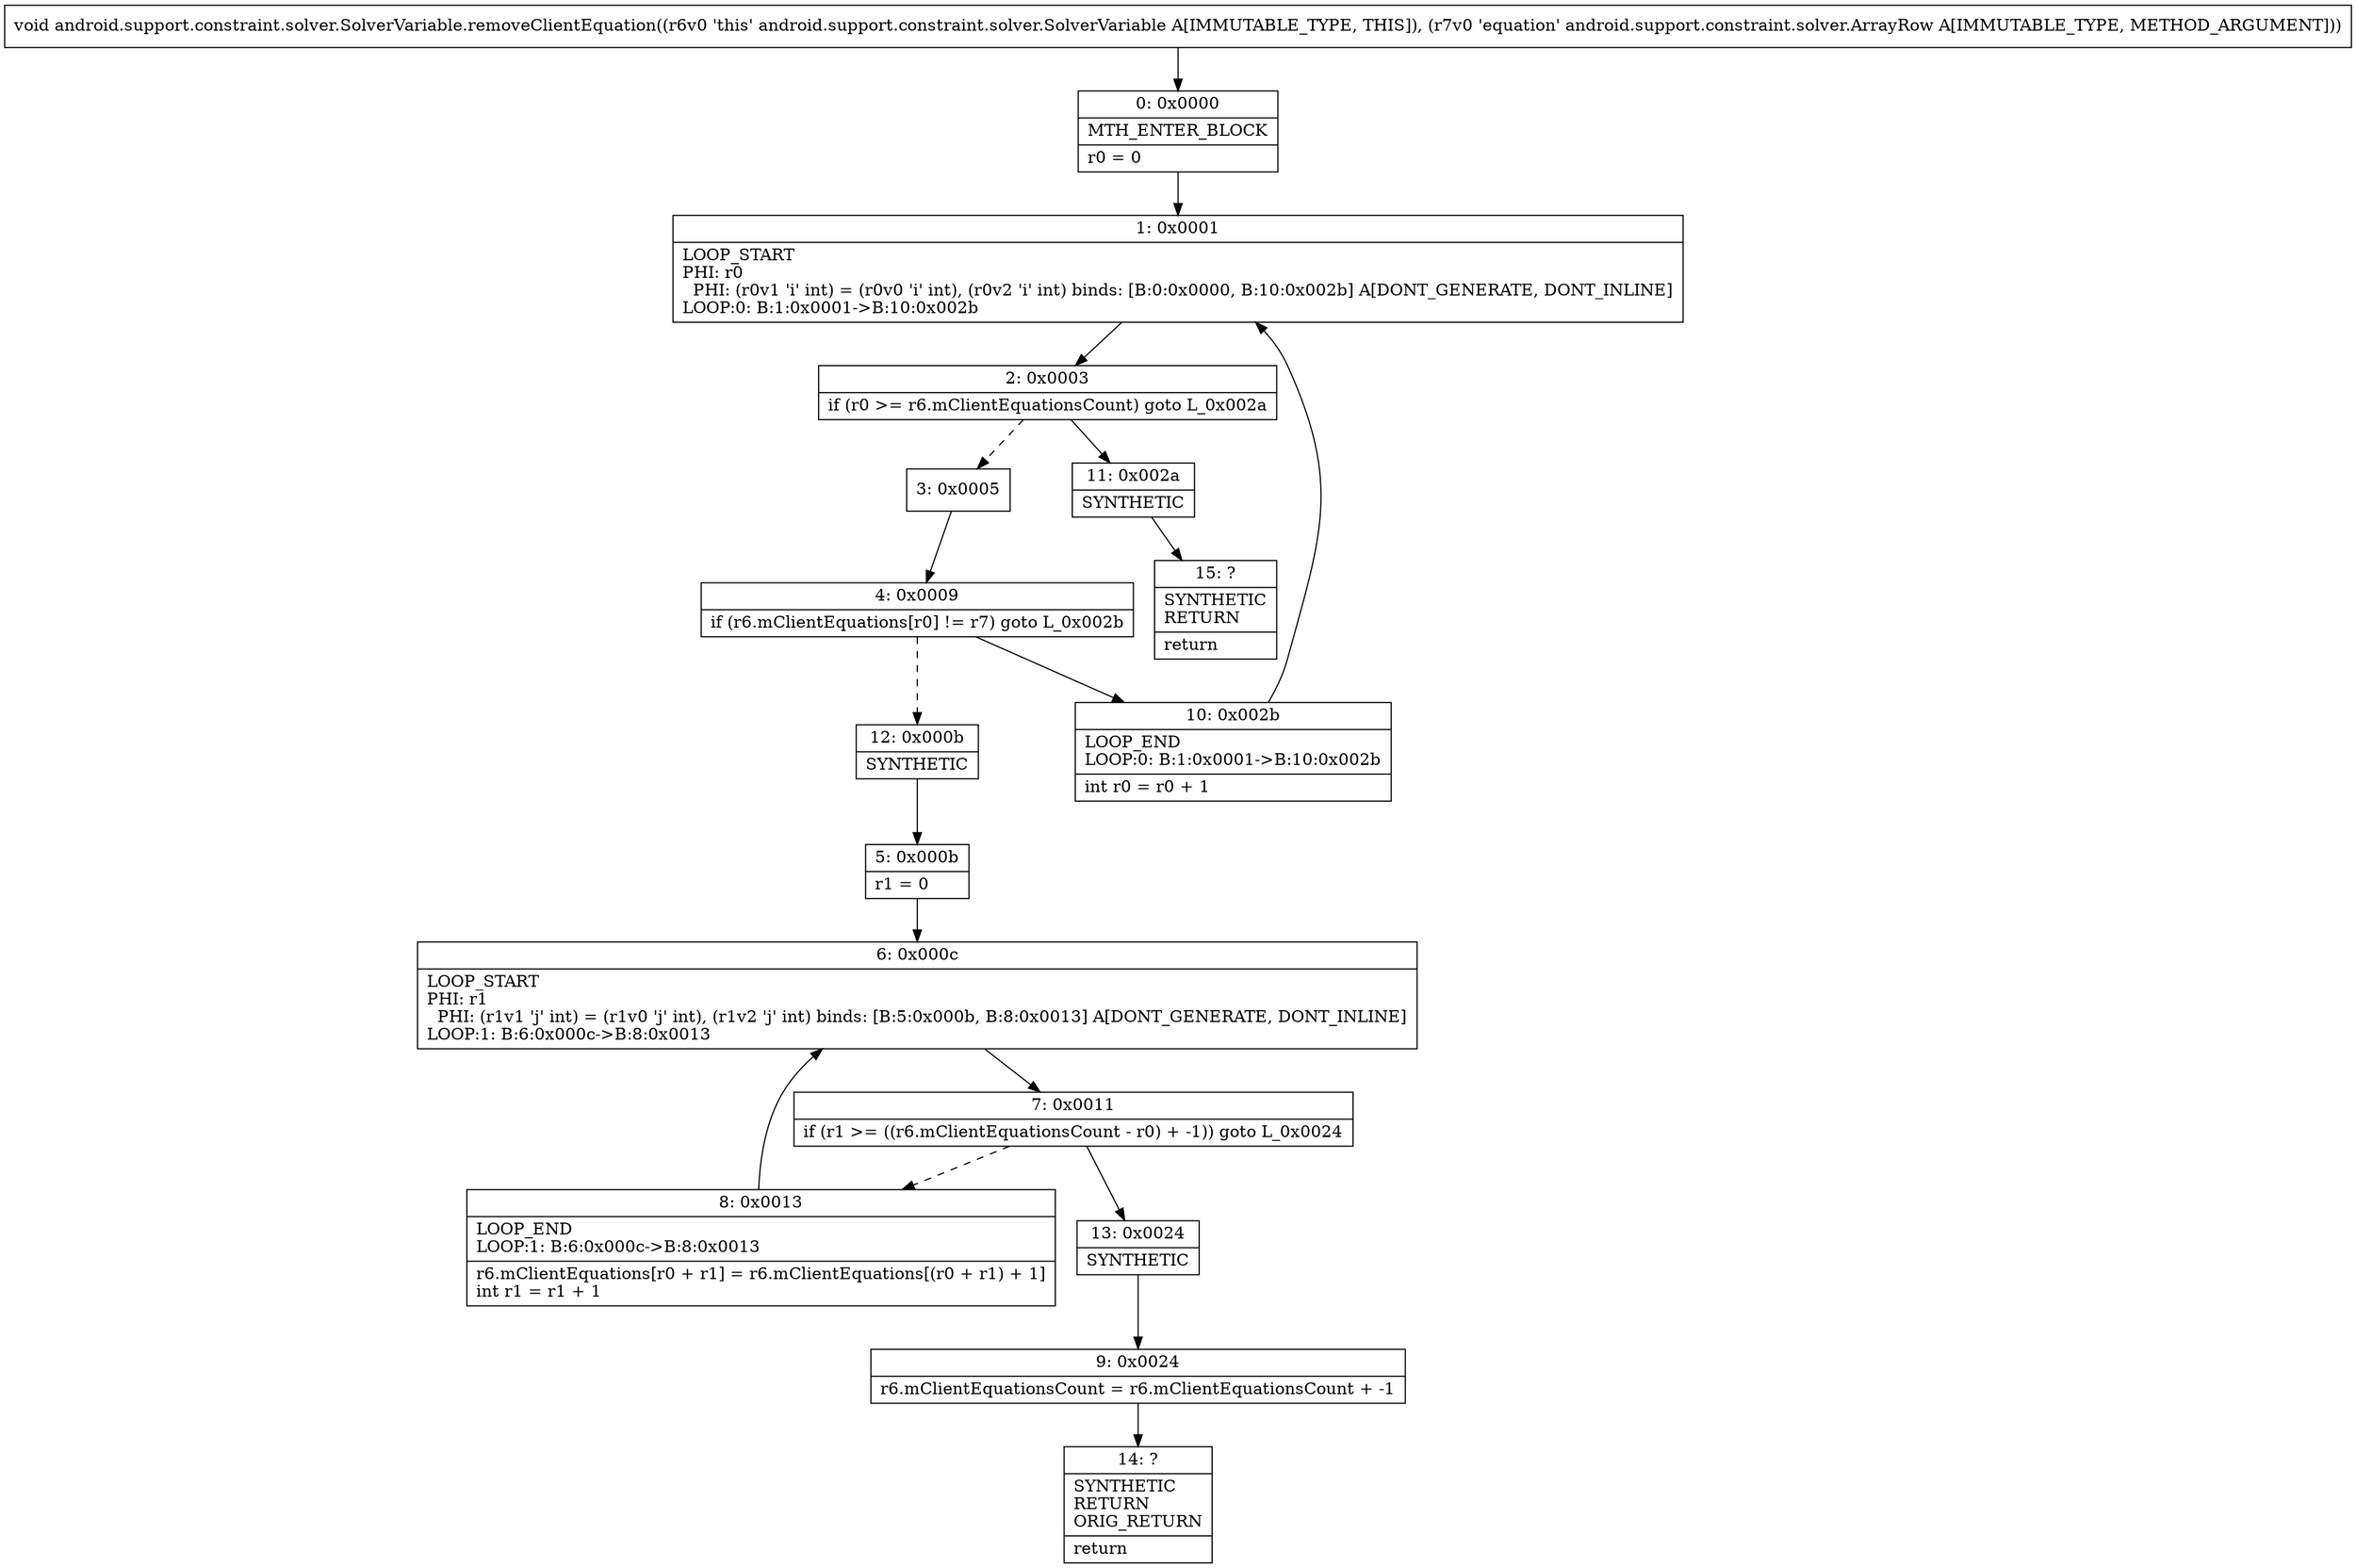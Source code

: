 digraph "CFG forandroid.support.constraint.solver.SolverVariable.removeClientEquation(Landroid\/support\/constraint\/solver\/ArrayRow;)V" {
Node_0 [shape=record,label="{0\:\ 0x0000|MTH_ENTER_BLOCK\l|r0 = 0\l}"];
Node_1 [shape=record,label="{1\:\ 0x0001|LOOP_START\lPHI: r0 \l  PHI: (r0v1 'i' int) = (r0v0 'i' int), (r0v2 'i' int) binds: [B:0:0x0000, B:10:0x002b] A[DONT_GENERATE, DONT_INLINE]\lLOOP:0: B:1:0x0001\-\>B:10:0x002b\l}"];
Node_2 [shape=record,label="{2\:\ 0x0003|if (r0 \>= r6.mClientEquationsCount) goto L_0x002a\l}"];
Node_3 [shape=record,label="{3\:\ 0x0005}"];
Node_4 [shape=record,label="{4\:\ 0x0009|if (r6.mClientEquations[r0] != r7) goto L_0x002b\l}"];
Node_5 [shape=record,label="{5\:\ 0x000b|r1 = 0\l}"];
Node_6 [shape=record,label="{6\:\ 0x000c|LOOP_START\lPHI: r1 \l  PHI: (r1v1 'j' int) = (r1v0 'j' int), (r1v2 'j' int) binds: [B:5:0x000b, B:8:0x0013] A[DONT_GENERATE, DONT_INLINE]\lLOOP:1: B:6:0x000c\-\>B:8:0x0013\l}"];
Node_7 [shape=record,label="{7\:\ 0x0011|if (r1 \>= ((r6.mClientEquationsCount \- r0) + \-1)) goto L_0x0024\l}"];
Node_8 [shape=record,label="{8\:\ 0x0013|LOOP_END\lLOOP:1: B:6:0x000c\-\>B:8:0x0013\l|r6.mClientEquations[r0 + r1] = r6.mClientEquations[(r0 + r1) + 1]\lint r1 = r1 + 1\l}"];
Node_9 [shape=record,label="{9\:\ 0x0024|r6.mClientEquationsCount = r6.mClientEquationsCount + \-1\l}"];
Node_10 [shape=record,label="{10\:\ 0x002b|LOOP_END\lLOOP:0: B:1:0x0001\-\>B:10:0x002b\l|int r0 = r0 + 1\l}"];
Node_11 [shape=record,label="{11\:\ 0x002a|SYNTHETIC\l}"];
Node_12 [shape=record,label="{12\:\ 0x000b|SYNTHETIC\l}"];
Node_13 [shape=record,label="{13\:\ 0x0024|SYNTHETIC\l}"];
Node_14 [shape=record,label="{14\:\ ?|SYNTHETIC\lRETURN\lORIG_RETURN\l|return\l}"];
Node_15 [shape=record,label="{15\:\ ?|SYNTHETIC\lRETURN\l|return\l}"];
MethodNode[shape=record,label="{void android.support.constraint.solver.SolverVariable.removeClientEquation((r6v0 'this' android.support.constraint.solver.SolverVariable A[IMMUTABLE_TYPE, THIS]), (r7v0 'equation' android.support.constraint.solver.ArrayRow A[IMMUTABLE_TYPE, METHOD_ARGUMENT])) }"];
MethodNode -> Node_0;
Node_0 -> Node_1;
Node_1 -> Node_2;
Node_2 -> Node_3[style=dashed];
Node_2 -> Node_11;
Node_3 -> Node_4;
Node_4 -> Node_10;
Node_4 -> Node_12[style=dashed];
Node_5 -> Node_6;
Node_6 -> Node_7;
Node_7 -> Node_8[style=dashed];
Node_7 -> Node_13;
Node_8 -> Node_6;
Node_9 -> Node_14;
Node_10 -> Node_1;
Node_11 -> Node_15;
Node_12 -> Node_5;
Node_13 -> Node_9;
}

